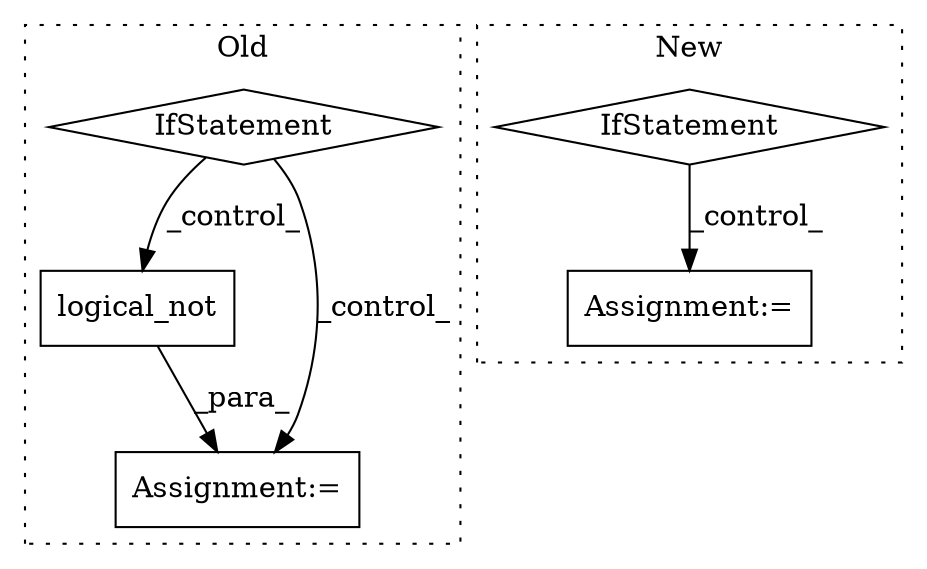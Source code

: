 digraph G {
subgraph cluster0 {
1 [label="logical_not" a="32" s="3282,3297" l="12,1" shape="box"];
4 [label="IfStatement" a="25" s="3202,3214" l="4,2" shape="diamond"];
5 [label="Assignment:=" a="7" s="3275" l="1" shape="box"];
label = "Old";
style="dotted";
}
subgraph cluster1 {
2 [label="IfStatement" a="25" s="2996,3017" l="4,2" shape="diamond"];
3 [label="Assignment:=" a="7" s="3094" l="1" shape="box"];
label = "New";
style="dotted";
}
1 -> 5 [label="_para_"];
2 -> 3 [label="_control_"];
4 -> 5 [label="_control_"];
4 -> 1 [label="_control_"];
}
